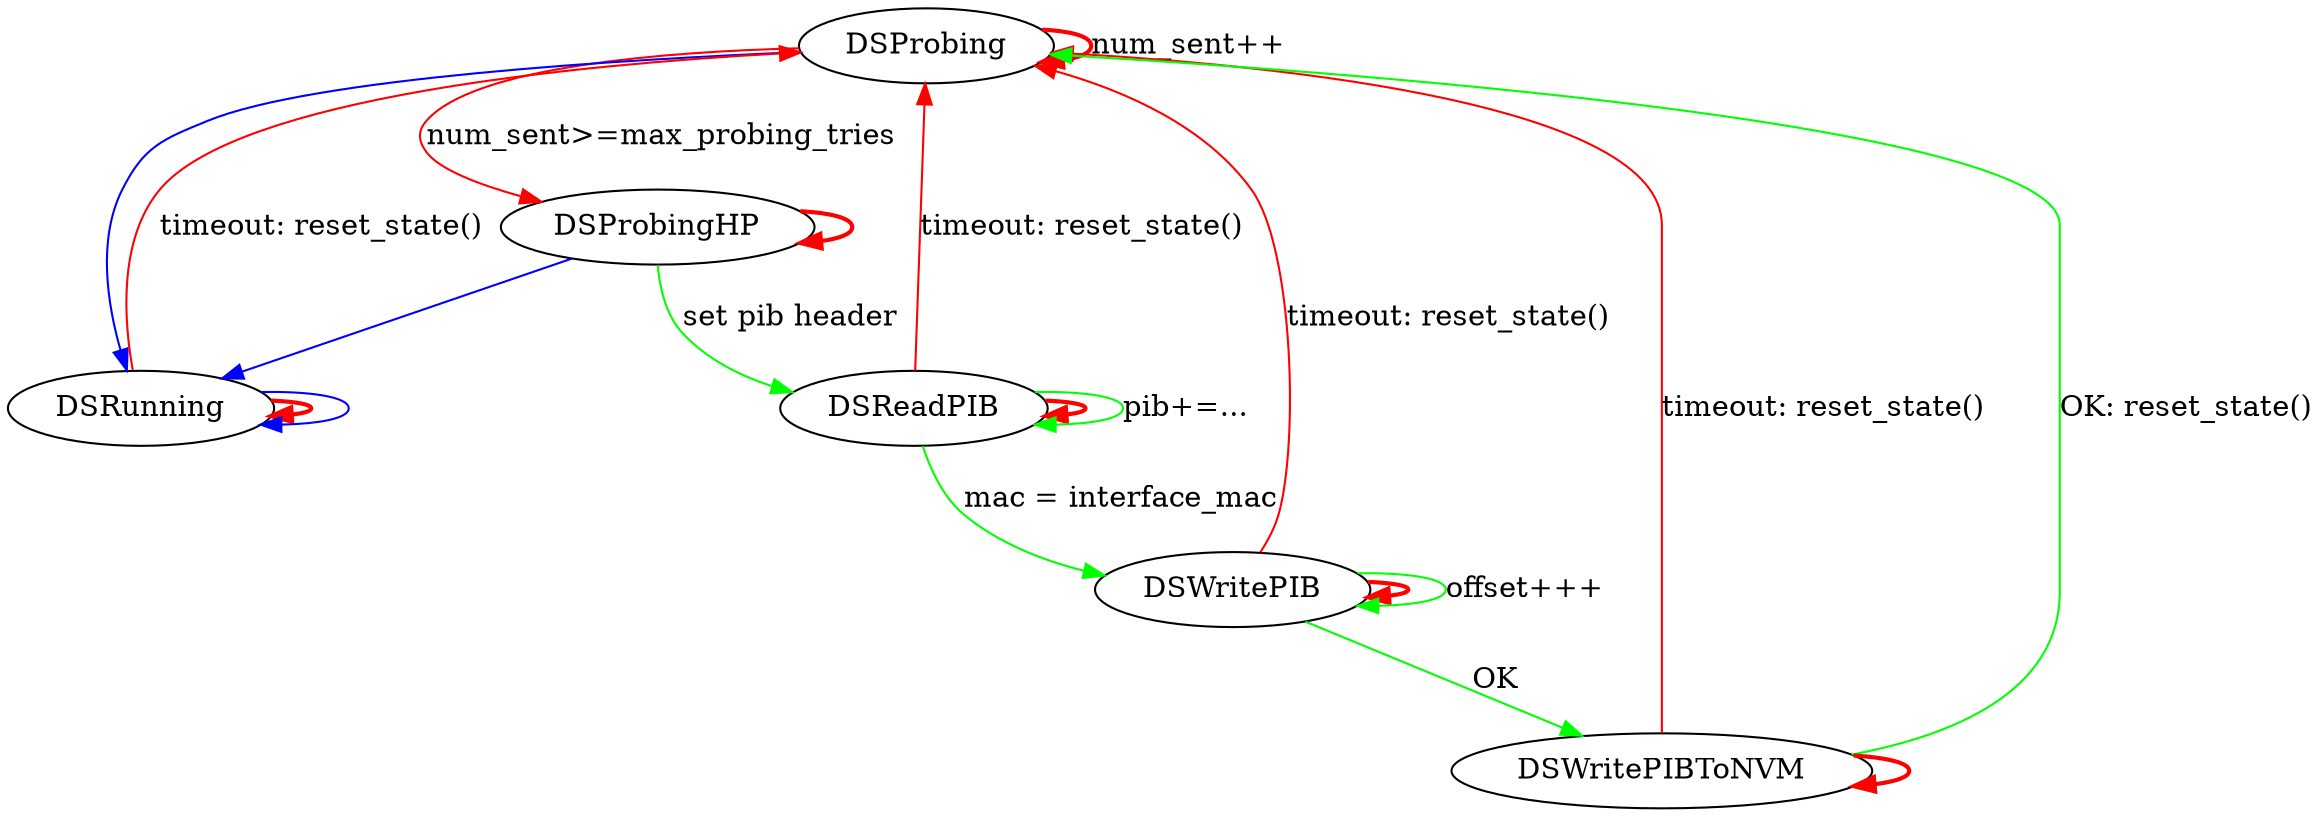 digraph G {
    DSProbing -> DSProbing [label="num_sent++", color="red", penwidth=2];
    DSProbing -> DSProbingHP [color="red", label="num_sent>=max_probing_tries"];
    DSProbingHP -> DSProbingHP [color="red", penwidth=2];
    
    DSRunning -> DSRunning [color="red", penwidth=2];
    
    DSRunning -> DSProbing [color="red", label="timeout: reset_state()"];
    DSReadPIB -> DSProbing [color="red", label="timeout: reset_state()"];
    DSWritePIB -> DSProbing [color="red", label="timeout: reset_state()"];
    DSWritePIBToNVM -> DSProbing [color="red",label="timeout: reset_state()"];
    
    DSReadPIB -> DSReadPIB [color="red", penwidth=2];
    DSWritePIB -> DSWritePIB [color="red", penwidth=2];
    DSWritePIBToNVM -> DSWritePIBToNVM [color="red", penwidth=2];
    
    DSWritePIBToNVM -> DSProbing [color="green", label="OK: reset_state()"]; 
    DSWritePIB -> DSWritePIBToNVM [color="green", label="OK"];
    DSWritePIB -> DSWritePIB [color="green", label="offset+++"];
    
    DSProbingHP -> DSReadPIB [color="green", label="set pib header"];
    DSReadPIB -> DSReadPIB [color="green", label="pib+=..."];
    DSReadPIB -> DSWritePIB [color="green", label="mac = interface_mac"];
    
    DSProbing -> DSRunning [color="blue"];
    DSProbingHP -> DSRunning [color="blue"];
    DSRunning -> DSRunning [color="blue"];

}

